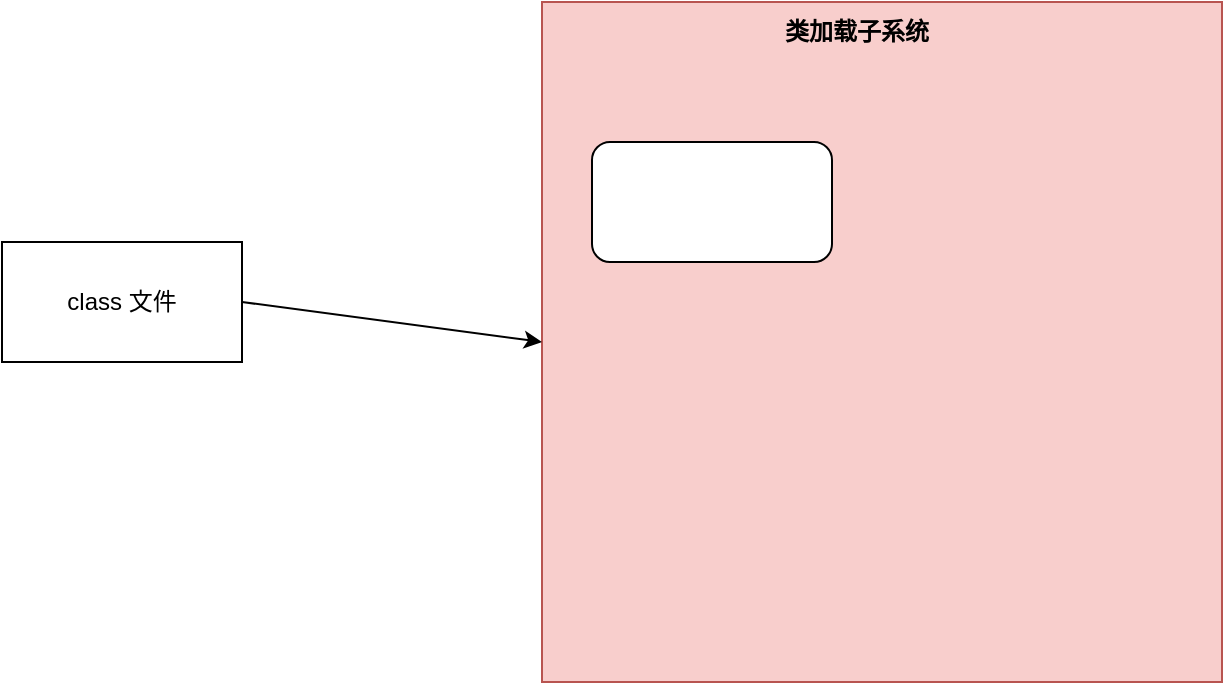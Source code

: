 <mxfile version="13.7.9" type="device"><diagram id="HrGVNRfNZGRy1Vyl1l_-" name="第 1 页"><mxGraphModel dx="1550" dy="862" grid="1" gridSize="10" guides="1" tooltips="1" connect="1" arrows="1" fold="1" page="1" pageScale="1" pageWidth="827" pageHeight="1169" math="0" shadow="0"><root><mxCell id="0"/><mxCell id="1" parent="0"/><mxCell id="2qjXL_1BhwEgKmNtiTHV-1" value="" style="whiteSpace=wrap;html=1;aspect=fixed;fillColor=#f8cecc;strokeColor=#b85450;" vertex="1" parent="1"><mxGeometry x="360" y="170" width="340" height="340" as="geometry"/></mxCell><mxCell id="2qjXL_1BhwEgKmNtiTHV-2" value="&lt;h1 style=&quot;font-size: 12px;&quot;&gt;&lt;span style=&quot;font-size: 12px;&quot;&gt;类加载子系统&lt;/span&gt;&lt;/h1&gt;" style="text;html=1;strokeColor=none;fillColor=none;align=center;verticalAlign=middle;whiteSpace=wrap;rounded=0;fontStyle=0;fontSize=12;fontFamily=Helvetica;" vertex="1" parent="1"><mxGeometry x="450" y="170" width="135" height="30" as="geometry"/></mxCell><mxCell id="2qjXL_1BhwEgKmNtiTHV-3" value="class 文件" style="rounded=0;whiteSpace=wrap;html=1;fontFamily=Helvetica;fontSize=12;fontColor=#000000;" vertex="1" parent="1"><mxGeometry x="90" y="290" width="120" height="60" as="geometry"/></mxCell><mxCell id="2qjXL_1BhwEgKmNtiTHV-4" value="" style="endArrow=classic;html=1;fontFamily=Helvetica;fontSize=12;fontColor=#000000;exitX=1;exitY=0.5;exitDx=0;exitDy=0;entryX=0;entryY=0.5;entryDx=0;entryDy=0;" edge="1" parent="1" source="2qjXL_1BhwEgKmNtiTHV-3" target="2qjXL_1BhwEgKmNtiTHV-1"><mxGeometry width="50" height="50" relative="1" as="geometry"><mxPoint x="260" y="340" as="sourcePoint"/><mxPoint x="310" y="290" as="targetPoint"/></mxGeometry></mxCell><mxCell id="2qjXL_1BhwEgKmNtiTHV-5" value="" style="rounded=1;whiteSpace=wrap;html=1;fontFamily=Helvetica;fontSize=12;fontColor=#000000;" vertex="1" parent="1"><mxGeometry x="385" y="240" width="120" height="60" as="geometry"/></mxCell></root></mxGraphModel></diagram></mxfile>